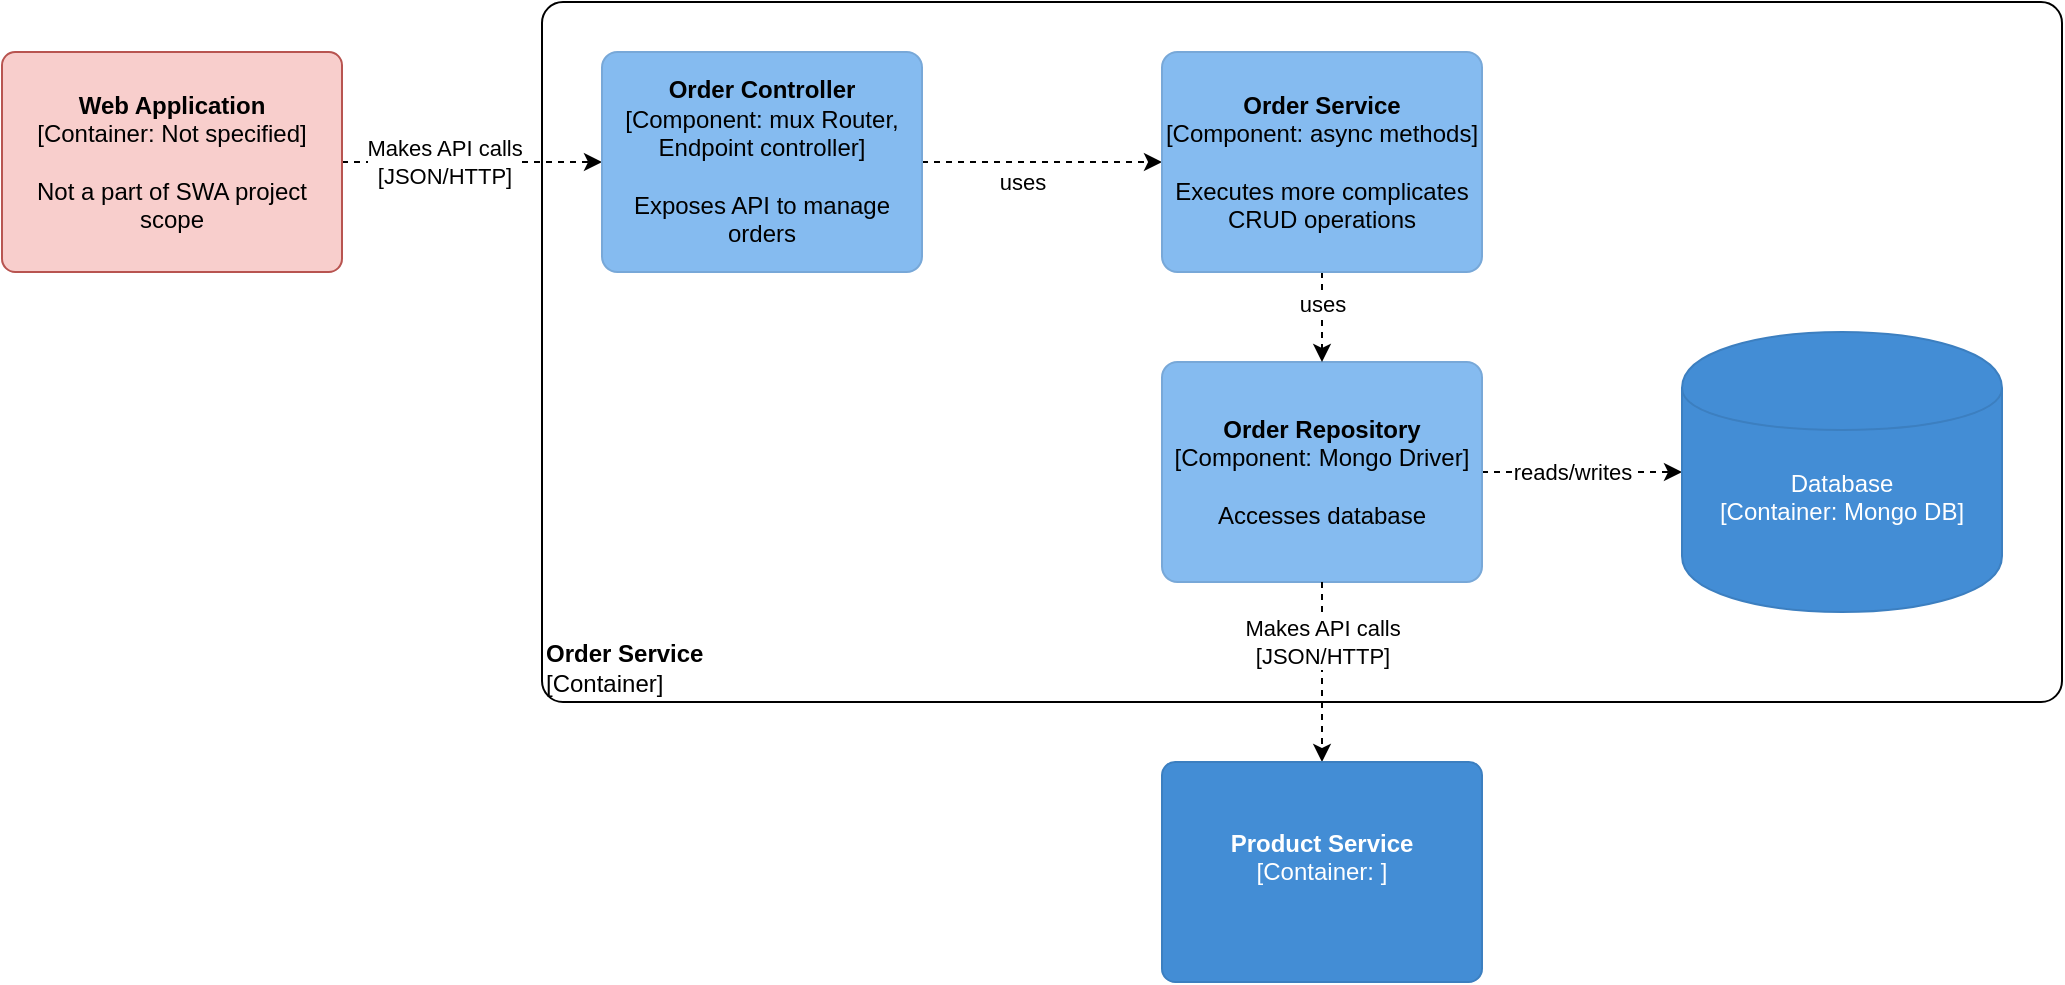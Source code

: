 <mxfile version="13.1.2" type="device"><diagram id="yAUHVVluAWR5y7W_HM3Q" name="Page-1"><mxGraphModel dx="2249" dy="762" grid="1" gridSize="10" guides="1" tooltips="1" connect="1" arrows="1" fold="1" page="1" pageScale="1" pageWidth="827" pageHeight="1169" math="0" shadow="0"><root><mxCell id="0"/><mxCell id="1" parent="0"/><object label="&lt;div style=&quot;text-align: left&quot;&gt;&lt;b&gt;Order Service&lt;/b&gt;&lt;/div&gt;&lt;div style=&quot;text-align: left&quot;&gt;[Container]&lt;/div&gt;" placeholders="1" c4Name="Product Service" c4Type="ExecutionEnvironment" c4Application="Component" id="vnz1lYTZCwUQaiU7w8F0-27"><mxCell style="rounded=1;whiteSpace=wrap;html=1;labelBackgroundColor=none;fillColor=#ffffff;fontColor=#000000;align=left;arcSize=3;strokeColor=#000000;verticalAlign=bottom;" parent="1" vertex="1"><mxGeometry x="130" y="170" width="760" height="350" as="geometry"/><C4ExecutionEnvironment as="c4"/></mxCell></object><mxCell id="vnz1lYTZCwUQaiU7w8F0-33" style="rounded=0;orthogonalLoop=1;jettySize=auto;html=1;entryX=0;entryY=0.5;entryDx=0;entryDy=0;dashed=1;" parent="1" source="vnz1lYTZCwUQaiU7w8F0-29" target="vnz1lYTZCwUQaiU7w8F0-31" edge="1"><mxGeometry relative="1" as="geometry"/></mxCell><mxCell id="vnz1lYTZCwUQaiU7w8F0-34" value="Makes API calls&lt;br&gt;[JSON/HTTP]" style="edgeLabel;html=1;align=center;verticalAlign=middle;resizable=0;points=[];" parent="vnz1lYTZCwUQaiU7w8F0-33" vertex="1" connectable="0"><mxGeometry x="-0.214" relative="1" as="geometry"><mxPoint as="offset"/></mxGeometry></mxCell><object label="&lt;span&gt;&lt;b&gt;Web Application&lt;/b&gt;&lt;/span&gt;&lt;div&gt;[Container:&amp;nbsp;&lt;span&gt;Not specified&lt;/span&gt;&lt;span&gt;]&lt;/span&gt;&lt;/div&gt;&lt;div&gt;&lt;br&gt;&lt;/div&gt;&lt;div&gt;Not a part of SWA project scope&lt;/div&gt;" placeholders="1" c4Name="Web Application" c4Type="Container" c4Technology="Not specified" c4Description="Not a part of SWA project scope" id="vnz1lYTZCwUQaiU7w8F0-29"><mxCell style="rounded=1;whiteSpace=wrap;html=1;labelBackgroundColor=none;fillColor=#f8cecc;align=center;arcSize=6;strokeColor=#b85450;" parent="1" vertex="1"><mxGeometry x="-140" y="195" width="170" height="110" as="geometry"/><C4Container as="c4"/></mxCell></object><mxCell id="vnz1lYTZCwUQaiU7w8F0-44" style="edgeStyle=none;rounded=0;orthogonalLoop=1;jettySize=auto;html=1;entryX=0;entryY=0.5;entryDx=0;entryDy=0;dashed=1;" parent="1" source="vnz1lYTZCwUQaiU7w8F0-31" target="vnz1lYTZCwUQaiU7w8F0-38" edge="1"><mxGeometry relative="1" as="geometry"/></mxCell><mxCell id="vnz1lYTZCwUQaiU7w8F0-45" value="uses" style="edgeLabel;html=1;align=center;verticalAlign=middle;resizable=0;points=[];" parent="vnz1lYTZCwUQaiU7w8F0-44" vertex="1" connectable="0"><mxGeometry x="-0.172" y="-1" relative="1" as="geometry"><mxPoint y="9" as="offset"/></mxGeometry></mxCell><object label="&lt;span&gt;&lt;b&gt;Order Controller&lt;/b&gt;&lt;/span&gt;&lt;div&gt;[Component: mux Router, Endpoint controller&lt;span&gt;]&lt;/span&gt;&lt;/div&gt;&lt;div&gt;&lt;br&gt;&lt;/div&gt;&lt;div&gt;Exposes API to manage orders&lt;/div&gt;" placeholders="1" c4Name="Product Controller" c4Type="Component" c4Technology="Spring MVC Rest Controller" c4Description="Exposes API to manage products" id="vnz1lYTZCwUQaiU7w8F0-31"><mxCell style="rounded=1;whiteSpace=wrap;html=1;labelBackgroundColor=none;fillColor=#85bbf0;fontColor=#000000;align=center;arcSize=7;strokeColor=#78a8d8;" parent="1" vertex="1"><mxGeometry x="160" y="195" width="160" height="110" as="geometry"/><C4Component as="c4"/></mxCell></object><mxCell id="vnz1lYTZCwUQaiU7w8F0-42" style="edgeStyle=none;rounded=0;orthogonalLoop=1;jettySize=auto;html=1;entryX=0;entryY=0.5;entryDx=0;entryDy=0;dashed=1;" parent="1" source="vnz1lYTZCwUQaiU7w8F0-35" target="vnz1lYTZCwUQaiU7w8F0-41" edge="1"><mxGeometry relative="1" as="geometry"/></mxCell><mxCell id="vnz1lYTZCwUQaiU7w8F0-43" value="&lt;div&gt;reads/writes&lt;/div&gt;" style="edgeLabel;html=1;align=center;verticalAlign=middle;resizable=0;points=[];" parent="vnz1lYTZCwUQaiU7w8F0-42" vertex="1" connectable="0"><mxGeometry x="0.533" y="-2" relative="1" as="geometry"><mxPoint x="-31.67" y="-2" as="offset"/></mxGeometry></mxCell><object label="&lt;span&gt;&lt;b&gt;Order Repository&lt;/b&gt;&lt;/span&gt;&lt;div&gt;[Component: Mongo Driver&lt;span&gt;]&lt;/span&gt;&lt;/div&gt;&lt;div&gt;&lt;br&gt;&lt;/div&gt;&lt;div&gt;Accesses database&lt;/div&gt;" placeholders="1" c4Name="Product Repository" c4Type="Component" c4Technology="Spring Data Repository" c4Description="Accesses database" id="vnz1lYTZCwUQaiU7w8F0-35"><mxCell style="rounded=1;whiteSpace=wrap;html=1;labelBackgroundColor=none;fillColor=#85bbf0;fontColor=#000000;align=center;arcSize=7;strokeColor=#78a8d8;" parent="1" vertex="1"><mxGeometry x="440" y="350" width="160" height="110" as="geometry"/><C4Component as="c4"/></mxCell></object><mxCell id="vnz1lYTZCwUQaiU7w8F0-46" style="edgeStyle=none;rounded=0;orthogonalLoop=1;jettySize=auto;html=1;dashed=1;" parent="1" source="vnz1lYTZCwUQaiU7w8F0-38" target="vnz1lYTZCwUQaiU7w8F0-35" edge="1"><mxGeometry relative="1" as="geometry"><mxPoint x="530" y="360" as="targetPoint"/></mxGeometry></mxCell><mxCell id="vnz1lYTZCwUQaiU7w8F0-47" value="uses" style="edgeLabel;html=1;align=center;verticalAlign=middle;resizable=0;points=[];" parent="vnz1lYTZCwUQaiU7w8F0-46" vertex="1" connectable="0"><mxGeometry x="-0.401" y="-4" relative="1" as="geometry"><mxPoint x="4" y="2" as="offset"/></mxGeometry></mxCell><object label="&lt;span&gt;&lt;b&gt;Order Service&lt;/b&gt;&lt;/span&gt;&lt;div&gt;[Component:&amp;nbsp;&lt;span&gt;async methods&lt;/span&gt;&lt;span&gt;]&lt;/span&gt;&lt;/div&gt;&lt;div&gt;&lt;br&gt;&lt;/div&gt;&lt;div&gt;Executes more complicates CRUD operations&lt;/div&gt;" placeholders="1" c4Name="Product Service" c4Type="Component" c4Technology="Service Bean" c4Description="Executes more complicates CRUD operations" id="vnz1lYTZCwUQaiU7w8F0-38"><mxCell style="rounded=1;whiteSpace=wrap;html=1;labelBackgroundColor=none;fillColor=#85bbf0;fontColor=#000000;align=center;arcSize=7;strokeColor=#78a8d8;" parent="1" vertex="1"><mxGeometry x="440" y="195" width="160" height="110" as="geometry"/><C4Component as="c4"/></mxCell></object><object label="&lt;span&gt;Database&lt;/span&gt;&lt;div&gt;[Container:&amp;nbsp;Mongo DB]&lt;/div&gt;&lt;div&gt;&lt;br&gt;&lt;/div&gt;&lt;div&gt;&lt;/div&gt;" placeholders="1" c4Type="Database" c4Technology="Mongo DB" c4Description="" id="vnz1lYTZCwUQaiU7w8F0-41"><mxCell style="shape=cylinder;whiteSpace=wrap;html=1;boundedLbl=1;rounded=0;labelBackgroundColor=none;fillColor=#438dd5;fontSize=12;fontColor=#ffffff;align=center;strokeColor=#3c7fc0;" parent="1" vertex="1"><mxGeometry x="700" y="335" width="160" height="140" as="geometry"/><C4Database as="c4"/></mxCell></object><mxCell id="vnz1lYTZCwUQaiU7w8F0-51" style="edgeStyle=none;rounded=0;orthogonalLoop=1;jettySize=auto;html=1;entryX=0.5;entryY=0;entryDx=0;entryDy=0;dashed=1;fontColor=#000000;" parent="1" source="vnz1lYTZCwUQaiU7w8F0-35" target="vnz1lYTZCwUQaiU7w8F0-53" edge="1"><mxGeometry relative="1" as="geometry"><mxPoint x="840" y="470" as="sourcePoint"/></mxGeometry></mxCell><mxCell id="vnz1lYTZCwUQaiU7w8F0-52" value="Makes API calls&lt;br&gt;[JSON/HTTP]" style="edgeLabel;html=1;align=center;verticalAlign=middle;resizable=0;points=[];fontColor=#000000;" parent="vnz1lYTZCwUQaiU7w8F0-51" vertex="1" connectable="0"><mxGeometry x="0.323" y="-1" relative="1" as="geometry"><mxPoint x="1" y="-30" as="offset"/></mxGeometry></mxCell><object label="&lt;span&gt;&lt;b&gt;Product Service&lt;/b&gt;&lt;/span&gt;&lt;div&gt;[Container:&amp;nbsp;&lt;span&gt;&lt;/span&gt;&lt;span&gt;]&lt;/span&gt;&lt;/div&gt;&lt;div&gt;&lt;br&gt;&lt;/div&gt;&lt;div&gt;&lt;/div&gt;" placeholders="1" c4Name="Review Service" c4Type="Container" c4Technology="" c4Description="" id="vnz1lYTZCwUQaiU7w8F0-53"><mxCell style="rounded=1;whiteSpace=wrap;html=1;labelBackgroundColor=none;fillColor=#438dd5;fontColor=#ffffff;align=center;arcSize=6;strokeColor=#3c7fc0;" parent="1" vertex="1"><mxGeometry x="440" y="550" width="160" height="110" as="geometry"/><C4Container as="c4"/></mxCell></object></root></mxGraphModel></diagram></mxfile>
